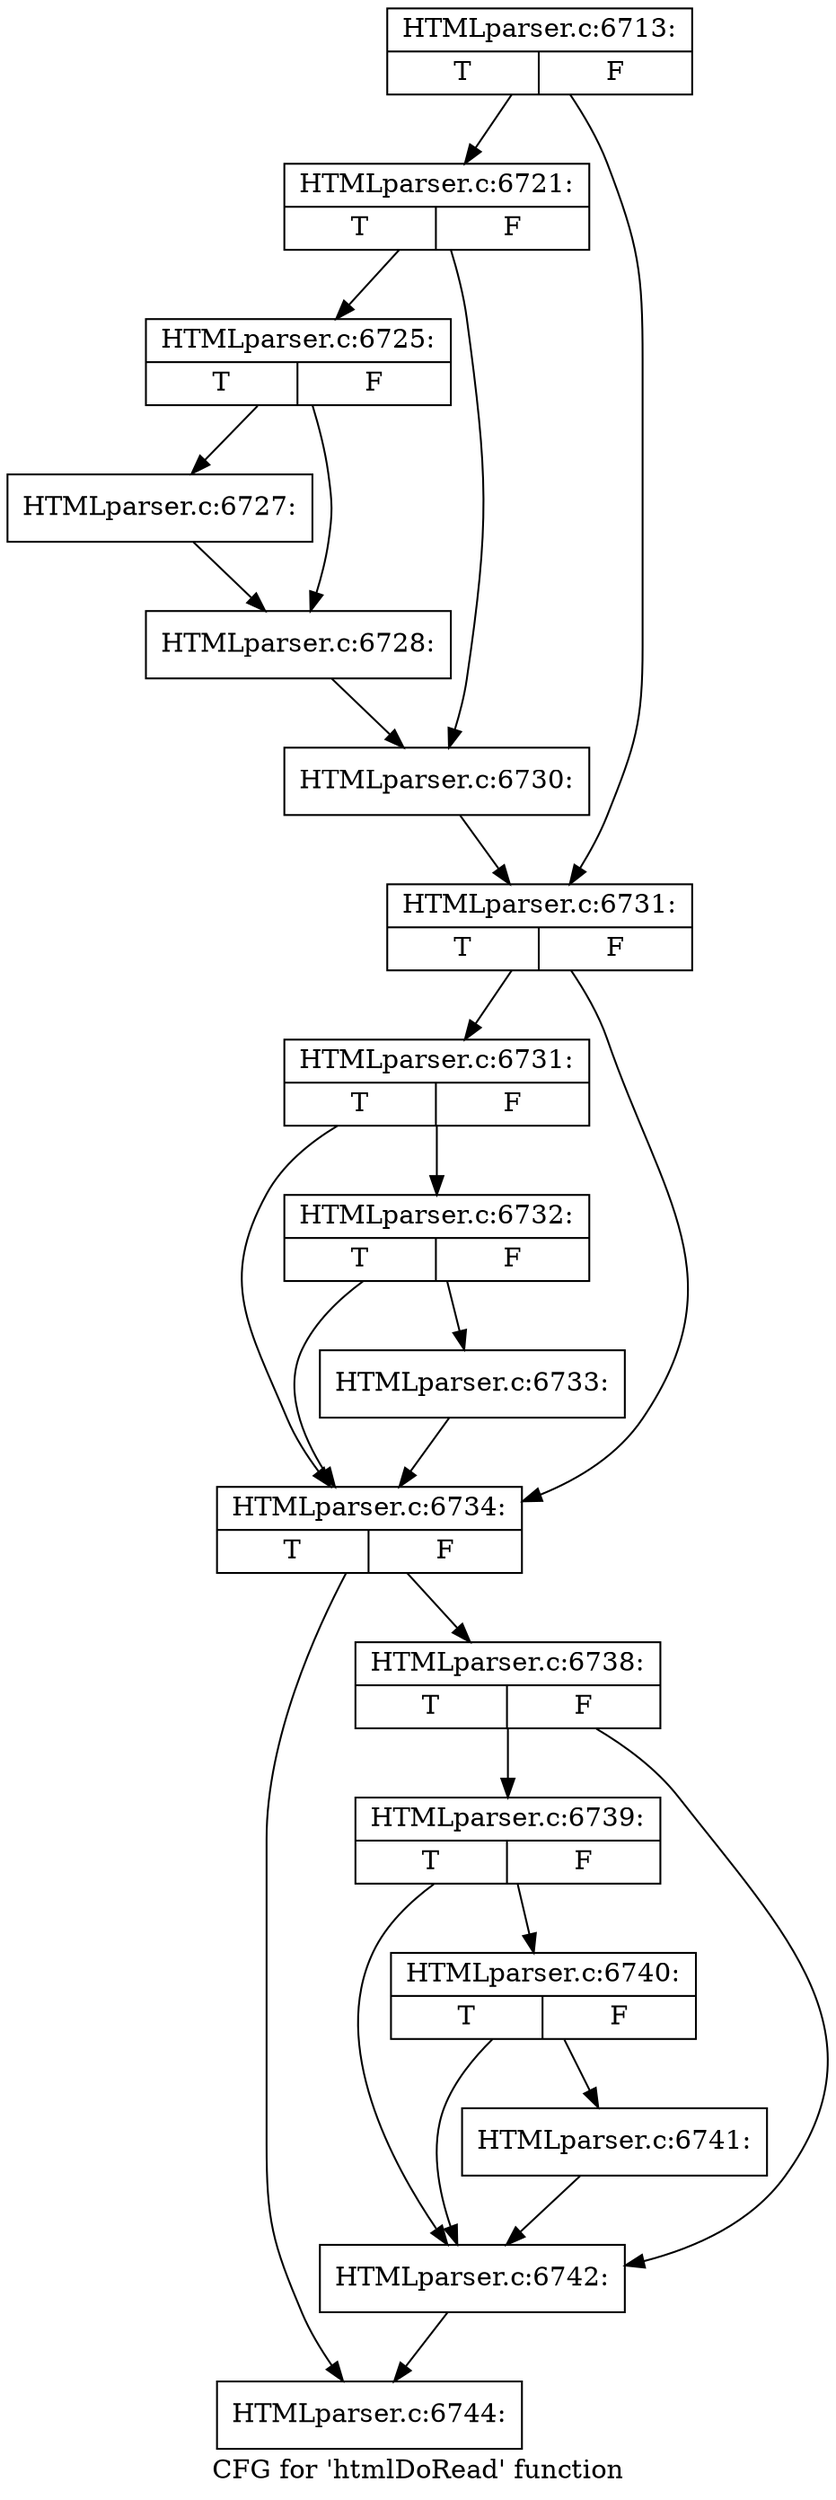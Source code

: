 digraph "CFG for 'htmlDoRead' function" {
	label="CFG for 'htmlDoRead' function";

	Node0x48df740 [shape=record,label="{HTMLparser.c:6713:|{<s0>T|<s1>F}}"];
	Node0x48df740 -> Node0x45bc8f0;
	Node0x48df740 -> Node0x45bc940;
	Node0x45bc8f0 [shape=record,label="{HTMLparser.c:6721:|{<s0>T|<s1>F}}"];
	Node0x45bc8f0 -> Node0x45bd1a0;
	Node0x45bc8f0 -> Node0x45bd1f0;
	Node0x45bd1a0 [shape=record,label="{HTMLparser.c:6725:|{<s0>T|<s1>F}}"];
	Node0x45bd1a0 -> Node0x45bd7b0;
	Node0x45bd1a0 -> Node0x45bd800;
	Node0x45bd7b0 [shape=record,label="{HTMLparser.c:6727:}"];
	Node0x45bd7b0 -> Node0x45bd800;
	Node0x45bd800 [shape=record,label="{HTMLparser.c:6728:}"];
	Node0x45bd800 -> Node0x45bd1f0;
	Node0x45bd1f0 [shape=record,label="{HTMLparser.c:6730:}"];
	Node0x45bd1f0 -> Node0x45bc940;
	Node0x45bc940 [shape=record,label="{HTMLparser.c:6731:|{<s0>T|<s1>F}}"];
	Node0x45bc940 -> Node0x48eac30;
	Node0x45bc940 -> Node0x48eab60;
	Node0x48eac30 [shape=record,label="{HTMLparser.c:6731:|{<s0>T|<s1>F}}"];
	Node0x48eac30 -> Node0x48eabb0;
	Node0x48eac30 -> Node0x48eab60;
	Node0x48eabb0 [shape=record,label="{HTMLparser.c:6732:|{<s0>T|<s1>F}}"];
	Node0x48eabb0 -> Node0x48eab10;
	Node0x48eabb0 -> Node0x48eab60;
	Node0x48eab10 [shape=record,label="{HTMLparser.c:6733:}"];
	Node0x48eab10 -> Node0x48eab60;
	Node0x48eab60 [shape=record,label="{HTMLparser.c:6734:|{<s0>T|<s1>F}}"];
	Node0x48eab60 -> Node0x48ec2b0;
	Node0x48eab60 -> Node0x48ec260;
	Node0x48ec260 [shape=record,label="{HTMLparser.c:6738:|{<s0>T|<s1>F}}"];
	Node0x48ec260 -> Node0x48ec6d0;
	Node0x48ec260 -> Node0x48ec600;
	Node0x48ec6d0 [shape=record,label="{HTMLparser.c:6739:|{<s0>T|<s1>F}}"];
	Node0x48ec6d0 -> Node0x48ec650;
	Node0x48ec6d0 -> Node0x48ec600;
	Node0x48ec650 [shape=record,label="{HTMLparser.c:6740:|{<s0>T|<s1>F}}"];
	Node0x48ec650 -> Node0x48ec5b0;
	Node0x48ec650 -> Node0x48ec600;
	Node0x48ec5b0 [shape=record,label="{HTMLparser.c:6741:}"];
	Node0x48ec5b0 -> Node0x48ec600;
	Node0x48ec600 [shape=record,label="{HTMLparser.c:6742:}"];
	Node0x48ec600 -> Node0x48ec2b0;
	Node0x48ec2b0 [shape=record,label="{HTMLparser.c:6744:}"];
}
